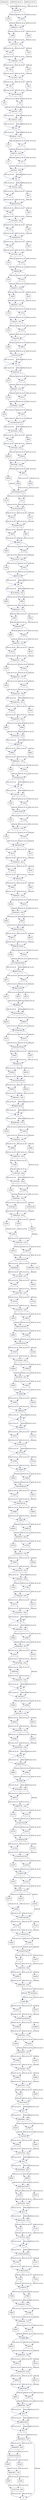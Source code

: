 digraph G {
  "2527CTCA...CAA" [shape=box, ];
  "2147G" [shape=box, ];
  "411G" [shape=box, ];
  "756CGGAC" [shape=box, ];
  "343CGGG...GGG" [shape=box, ];
  "1899GAG" [shape=box, ];
  "-248G" [shape=box, ];
  "1354C" [shape=box, ];
  "1858C" [shape=box, ];
  "-297A" [shape=box, ];
  "891T" [shape=box, ];
  "1564G" [shape=box, ];
  "2744G" [shape=box, ];
  "2522C" [shape=box, ];
  "2425GGTC...ACT" [shape=box, ];
  "2004TTGG...TGC" [shape=box, ];
  "1473G" [shape=box, ];
  "2338TA" [shape=box, ];
  "2187C" [shape=box, ];
  "1640G" [shape=box, ];
  "656GGTT...GGC" [shape=box, ];
  "3036TGGGGAGA" [shape=box, ];
  "196T" [shape=box, ];
  "207T" [shape=box, ];
  "2748A" [shape=box, ];
  "165G" [shape=box, ];
  "2133A" [shape=box, ];
  "2712T" [shape=box, ];
  "2903GACA...TGC" [shape=box, ];
  "2500C" [shape=box, ];
  "369G" [shape=box, ];
  "783GG" [shape=box, ];
  "2867C" [shape=box, ];
  "2808TTGG...TAA" [shape=box, ];
  "B3" [shape=box, ];
  "3000ATGT...AGG" [shape=box, ];
  "706C" [shape=box, ];
  "2266GCGG...GAC" [shape=box, ];
  "2265G" [shape=box, ];
  "1579G" [shape=box, ];
  "1817C" [shape=box, ];
  "73GTGA...AAC" [shape=box, ];
  "SA*02:04" [shape=box, ];
  "2769GGAA...TTT" [shape=box, ];
  "192CTCG" [shape=box, ];
  "734ATGT...GGG" [shape=box, ];
  "726TCCAGAT" [shape=box, ];
  "2898TGTGA" [shape=box, ];
  "915T" [shape=box, ];
  "147C" [shape=box, ];
  "1902ACCT...CAG" [shape=box, ];
  "908CG" [shape=box, ];
  "655G" [shape=box, ];
  "670GGGC...GGA" [shape=box, ];
  "SA*03:01:01:01" [shape=box, ];
  "2068G" [shape=box, ];
  "191C" [shape=box, ];
  "1875TTAG...CTG" [shape=box, ];
  "1498GCCACATG" [shape=box, ];
  "1197TCTC...GGA" [shape=box, ];
  "3101CCAA...AAA" [shape=box, ];
  "908TT" [shape=box, ];
  "2147A" [shape=box, ];
  "1088A" [shape=box, ];
  "867T" [shape=box, ];
  "273A" [shape=box, ];
  "B16" [shape=box, ];
  "2681GCAG...GTC" [shape=box, ];
  "1129T" [shape=box, ];
  "2070AAGG...GGG" [shape=box, ];
  "2064GTGG" [shape=box, ];
  "706G" [shape=box, ];
  "2506ATAG...GAG" [shape=box, ];
  "580CCGA...TTG" [shape=box, ];
  "470A" [shape=box, ];
  "2144CTC" [shape=box, ];
  "2127G" [shape=box, ];
  "473GTGA...GCC" [shape=box, ];
  "1565T" [shape=box, ];
  "B6" [shape=box, ];
  "2003C" [shape=box, ];
  "2466G" [shape=box, ];
  "2122CCCAG" [shape=box, ];
  "1563T" [shape=box, ];
  "1641GCTT...TGC" [shape=box, ];
  "203GCTC" [shape=box, ];
  "2467CTCC...TTC" [shape=box, ];
  "2164T" [shape=box, ];
  "98C" [shape=box, ];
  "2867T" [shape=box, ];
  "1514T" [shape=box, ];
  "119G" [shape=box, ];
  "898GGC" [shape=box, ];
  "470C" [shape=box, ];
  "401TGAAGGCCCA" [shape=box, ];
  "2615CACA...CAG" [shape=box, ];
  "1600TG" [shape=box, ];
  "-296AGCA...CAG" [shape=box, ];
  "-155C" [shape=box, ];
  "B15" [shape=box, ];
  "785CAG" [shape=box, ];
  "1354CT" [shape=box, ];
  "714GTTC...ACC" [shape=box, ];
  "1779AGGA...GGT" [shape=box, ];
  "1599C" [shape=box, ];
  "1778C" [shape=box, ];
  "2173ATGGGCC" [shape=box, ];
  "1025A" [shape=box, ];
  "412TCACAGACT" [shape=box, ];
  "1577AA" [shape=box, ];
  "2749ATGT...GGG" [shape=box, ];
  "897C" [shape=box, ];
  "2526A" [shape=box, ];
  "2165CCACAAT" [shape=box, ];
  "1506T" [shape=box, ];
  "1565A" [shape=box, ];
  "1515GGAG...AAT" [shape=box, ];
  "2187T" [shape=box, ];
  "107GGGG...CAA" [shape=box, ];
  "151A" [shape=box, ];
  "876A" [shape=box, ];
  "196C" [shape=box, ];
  "0ATGG...CTC" [shape=box, ];
  "28TCCT...GGC" [shape=box, ];
  "1549GA" [shape=box, ];
  "3045CACC...CTC" [shape=box, ];
  "1549TT" [shape=box, ];
  "166GAGG...GGC" [shape=box, ];
  "725G" [shape=box, ];
  "1817T" [shape=box, ];
  "2181ACCCAG" [shape=box, ];
  "E" [shape=box, ];
  "2500T" [shape=box, ];
  "1947AGC" [shape=box, ];
  "1874C" [shape=box, ];
  "1259GGCA...GTC" [shape=box, ];
  "-45C" [shape=box, ];
  "1566CAG" [shape=box, ];
  "-45T" [shape=box, ];
  "152AGCC...GGA" [shape=box, ];
  "2265A" [shape=box, ];
  "430A" [shape=box, ];
  "120GGGCCC" [shape=box, ];
  "119C" [shape=box, ];
  "1506C" [shape=box, ];
  "1473A" [shape=box, ];
  "1592CACCAC" [shape=box, ];
  "655A" [shape=box, ];
  "940GT" [shape=box, ];
  "400G" [shape=box, ];
  "2087G" [shape=box, ];
  "823A" [shape=box, ];
  "2069G" [shape=box, ];
  "1551TCTG...TCC" [shape=box, ];
  "2605C" [shape=box, ];
  "1025G" [shape=box, ];
  "990GTAC...CCT" [shape=box, ];
  "370CCGG...GAC" [shape=box, ];
  "-54GTTCTAAAG" [shape=box, ];
  "2188CTGG...TAC" [shape=box, ];
  "1582G" [shape=box, ];
  "2501CACAG" [shape=box, ];
  "1571C" [shape=box, ];
  "1598C" [shape=box, ];
  "2768T" [shape=box, ];
  "191G" [shape=box, ];
  "2737T" [shape=box, ];
  "-55T" [shape=box, ];
  "178GGTC...ACT" [shape=box, ];
  "1208A" [shape=box, ];
  "579T" [shape=box, ];
  "1406ATAGA" [shape=box, ];
  "-142A" [shape=box, ];
  "2841G" [shape=box, ];
  "897T" [shape=box, ];
  "127CCTG...ACC" [shape=box, ];
  "2713CTCA...AAG" [shape=box, ];
  "2326C" [shape=box, ];
  "2038C" [shape=box, ];
  "940CG" [shape=box, ];
  "733G" [shape=box, ];
  "399AG" [shape=box, ];
  "-15CCCC...AGG" [shape=box, ];
  "126T" [shape=box, ];
  "2323AGA" [shape=box, ];
  "2606CACCCACC" [shape=box, ];
  "789ACGC...GAA" [shape=box, ];
  "2163T" [shape=box, ];
  "208CACT...CGC" [shape=box, ];
  "1598G" [shape=box, ];
  "2003T" [shape=box, ];
  "755C" [shape=box, ];
  "592T" [shape=box, ];
  "1582A" [shape=box, ];
  "369T" [shape=box, ];
  "1397CT" [shape=box, ];
  "2745CCT" [shape=box, ];
  "984GCACGG" [shape=box, ];
  "689GGGC...GTC" [shape=box, ];
  "579C" [shape=box, ];
  "2038T" [shape=box, ];
  "B4" [shape=box, ];
  "1497A" [shape=box, ];
  "-55G" [shape=box, ];
  "99GCCTCTG" [shape=box, ];
  "859G" [shape=box, ];
  "2738TGGAGG" [shape=box, ];
  "490GGGG...TCA" [shape=box, ];
  "1255CACC" [shape=box, ];
  "1397TC" [shape=box, ];
  "1583CATATGAC" [shape=box, ];
  "B14" [shape=box, ];
  "-141TCCT...CGC" [shape=box, ];
  "2768C" [shape=box, ];
  "561A" [shape=box, ];
  "421G" [shape=box, ];
  "1858T" [shape=box, ];
  "1406CTAG...GAG" [shape=box, ];
  "1461CTTC...CCC" [shape=box, ];
  "2172C" [shape=box, ];
  "859A" [shape=box, ];
  "788G" [shape=box, ];
  "618CCCG...CCC" [shape=box, ];
  "1818TGCC...GGG" [shape=box, ];
  "-297G" [shape=box, ];
  "2526T" [shape=box, ];
  "274GTGG...AGA" [shape=box, ];
  "B5" [shape=box, ];
  "2737C" [shape=box, ];
  "669T" [shape=box, ];
  "2842GTGT...TGA" [shape=box, ];
  "430G" [shape=box, ];
  "2163G" [shape=box, ];
  "177G" [shape=box, ];
  "2614C" [shape=box, ];
  "2340TTGG...CTG" [shape=box, ];
  "-142T" [shape=box, ];
  "-300CAG" [shape=box, ];
  "504GACC" [shape=box, ];
  "916CTACCTGGA" [shape=box, ];
  "929AC" [shape=box, ];
  "926GGC" [shape=box, ];
  "B13" [shape=box, ];
  "-247GTCT...CTA" [shape=box, ];
  "2807G" [shape=box, ];
  "2088TCTG...AAG" [shape=box, ];
  "1951GTCT...CTC" [shape=box, ];
  "1615A" [shape=box, ];
  "2522T" [shape=box, ];
  "1859GGGG...TCT" [shape=box, ];
  "1615G" [shape=box, ];
  "148GGG" [shape=box, ];
  "1874T" [shape=box, ];
  "1569AC" [shape=box, ];
  "48CTGG...CGG" [shape=box, ];
  "1497G" [shape=box, ];
  "2148TTAC...ACC" [shape=box, ];
  "-154GTAG...TTC" [shape=box, ];
  "2327C" [shape=box, ];
  "1563C" [shape=box, ];
  "942GGCT...AGC" [shape=box, ];
  "B8" [shape=box, ];
  "1602TCTC...TGA" [shape=box, ];
  "2436A" [shape=box, ];
  "876G" [shape=box, ];
  "1572CCCCC" [shape=box, ];
  "508T" [shape=box, ];
  "1845GTAA...AGA" [shape=box, ];
  "725A" [shape=box, ];
  "27G" [shape=box, ];
  "925G" [shape=box, ];
  "824GAGG...GGC" [shape=box, ];
  "1591C" [shape=box, ];
  "3044C" [shape=box, ];
  "2863GATA" [shape=box, ];
  "877CAAGTGGGAG" [shape=box, ];
  "503C" [shape=box, ];
  "489G" [shape=box, ];
  "2437GGAG...CTG" [shape=box, ];
  "151G" [shape=box, ];
  "B1" [shape=box, ];
  "925T" [shape=box, ];
  "177A" [shape=box, ];
  "2841A" [shape=box, ];
  "915C" [shape=box, ];
  "471CG" [shape=box, ];
  "2172T" [shape=box, ];
  "1591T" [shape=box, ];
  "1460T" [shape=box, ];
  "733A" [shape=box, ];
  "887GCGG" [shape=box, ];
  "508C" [shape=box, ];
  "2068A" [shape=box, ];
  "1209TGAC...TGA" [shape=box, ];
  "27C" [shape=box, ];
  "1571G" [shape=box, ];
  "2328TCAGGAGGGC" [shape=box, ];
  "422ACCGAG" [shape=box, ];
  "2805C" [shape=box, ];
  "399T" [shape=box, ];
  "2143C" [shape=box, ];
  "1130CCAG...AAA" [shape=box, ];
  "788T" [shape=box, ];
  "593CCCG...TTA" [shape=box, ];
  "867C" [shape=box, ];
  "910GAGAG" [shape=box, ];
  "860GCTCAGA" [shape=box, ];
  "126G" [shape=box, ];
  "273C" [shape=box, ];
  "783AC" [shape=box, ];
  "2729GTGAGAGC" [shape=box, ];
  "207C" [shape=box, ];
  "489C" [shape=box, ];
  "B11" [shape=box, ];
  "2424A" [shape=box, ];
  "1580AC" [shape=box, ];
  "SA*01:01:01:01" [shape=box, ];
  "1208G" [shape=box, ];
  "509CTCA...TCC" [shape=box, ];
  "1411AGAT...CTC" [shape=box, ];
  "2806C" [shape=box, ];
  "755T" [shape=box, ];
  "762GGCG...ACC" [shape=box, ];
  "929CG" [shape=box, ];
  "2436T" [shape=box, ];
  "901GGAGCAG" [shape=box, ];
  "332A" [shape=box, ];
  "1950C" [shape=box, ];
  "931GTGCGTGGA" [shape=box, ];
  "47T" [shape=box, ];
  "333GATGGAGCCG" [shape=box, ];
  "B9" [shape=box, ];
  "503G" [shape=box, ];
  "2128TAGAA" [shape=box, ];
  "2163AC" [shape=box, ];
  "431ACCT...AGG" [shape=box, ];
  "562CCCC...GAC" [shape=box, ];
  "1026TAGA...ATC" [shape=box, ];
  "1507GTGCTGG" [shape=box, ];
  "823C" [shape=box, ];
  "421C" [shape=box, ];
  "891C" [shape=box, ];
  "1640A" [shape=box, ];
  "2338GG" [shape=box, ];
  "3044G" [shape=box, ];
  "1399TCAGGGA" [shape=box, ];
  "B10" [shape=box, ];
  "385GG" [shape=box, ];
  "387GGAG...GAA" [shape=box, ];
  "106C" [shape=box, ];
  "47C" [shape=box, ];
  "1950T" [shape=box, ];
  "2807A" [shape=box, ];
  "688T" [shape=box, ];
  "2744A" [shape=box, ];
  "165C" [shape=box, ];
  "B12" [shape=box, ];
  "868CACCAAGC" [shape=box, ];
  "1600CA" [shape=box, ];
  "2424G" [shape=box, ];
  "1514A" [shape=box, ];
  "1474GGTG...GAT" [shape=box, ];
  "1778G" [shape=box, ];
  "2121A" [shape=box, ];
  "688C" [shape=box, ];
  "2180G" [shape=box, ];
  "2121C" [shape=box, ];
  "687C" [shape=box, ];
  "197CCCCAG" [shape=box, ];
  "-248A" [shape=box, ];
  "1088G" [shape=box, ];
  "B2" [shape=box, ];
  "106T" [shape=box, ];
  "2539GTAA...AGC" [shape=box, ];
  "1089CCCT...GTT" [shape=box, ];
  "147G" [shape=box, ];
  "98G" [shape=box, ];
  "2039GTGA...CAG" [shape=box, ];
  "761G" [shape=box, ];
  "897A" [shape=box, ];
  "1356TCAG...CCT" [shape=box, ];
  "2748G" [shape=box, ];
  "2712C" [shape=box, ];
  "592C" [shape=box, ];
  "2805G" [shape=box, ];
  "385CA" [shape=box, ];
  "761T" [shape=box, ];
  "707GGGCCAG" [shape=box, ];
  "2861TG" [shape=box, ];
  "1729AGGG...GGA" [shape=box, ];
  "2327T" [shape=box, ];
  "2614T" [shape=box, ];
  "400A" [shape=box, ];
  "411C" [shape=box, ];
  "2605T" [shape=box, ];
  "2861CA" [shape=box, ];
  "3100T" [shape=box, ];
  "2133G" [shape=box, ];
  "-44CCGC...TCT" [shape=box, ];
  "1355C" [shape=box, ];
  "2523TAC" [shape=box, ];
  "1354T" [shape=box, ];
  "2134TGTGCCCTG" [shape=box, ];
  "2466A" [shape=box, ];
  "892CCATG" [shape=box, ];
  "1255CACAA" [shape=box, ];
  "561G" [shape=box, ];
  "1460C" [shape=box, ];
  "428T" [shape=box, ];
  "2180T" [shape=box, ];
  "669G" [shape=box, ];
  "B7" [shape=box, ];
  "332G" [shape=box, ];
  "2868GAAT...TAG" [shape=box, ];
  "2143T" [shape=box, ];
  "3100C" [shape=box, ];
  "1616GCCA...CTG" [shape=box, ];
  "429G" [shape=box, ];
  "-155T" [shape=box, ];
  "428C" [shape=box, ];
  "2127C" [shape=box, ];
  "1579A" [shape=box, ];
  
  
  edge [color="#001267", ];
  "2527CTCA...CAA" -> "B12" [label="A*01:01:01:01", ];
  "2527CTCA...CAA" -> "B12" [label="A*02:04", ];
  "2527CTCA...CAA" -> "B12" [label="A*03:01:01:01", ];
  "2147G" -> "2148TTAC...ACC" [label="A*02:04", ];
  "411G" -> "412TCACAGACT" [label="A*03:01:01:01", ];
  "756CGGAC" -> "761G" [label="A*01:01:01:01", ];
  "756CGGAC" -> "761G" [label="A*03:01:01:01", ];
  "756CGGAC" -> "761T" [label="A*02:04", ];
  "343CGGG...GGG" -> "369G" [label="A*01:01:01:01", ];
  "343CGGG...GGG" -> "369G" [label="A*03:01:01:01", ];
  "343CGGG...GGG" -> "369T" [label="A*02:04", ];
  "1899GAG" -> "1902ACCT...CAG" [label="A*01:01:01:01", ];
  "1899GAG" -> "1902ACCT...CAG" [label="A*03:01:01:01", ];
  "-248G" -> "-247GTCT...CTA" [label="A*01:01:01:01", ];
  "-248G" -> "-247GTCT...CTA" [label="A*02:04", ];
  "1354C" -> "1355C" [label="A*03:01:01:01", ];
  "1858C" -> "1859GGGG...TCT" [label="A*02:04", ];
  "-297A" -> "-296AGCA...CAG" [label="A*02:04", ];
  "891T" -> "892CCATG" [label="A*01:01:01:01", ];
  "1564G" -> "1565A" [label="A*02:04", ];
  "1564G" -> "1565T" [label="A*01:01:01:01", ];
  "1564G" -> "1565T" [label="A*03:01:01:01", ];
  "2744G" -> "2745CCT" [label="A*01:01:01:01", ];
  "2744G" -> "2745CCT" [label="A*02:04", ];
  "2522C" -> "2523TAC" [label="A*02:04", ];
  "2425GGTC...ACT" -> "2436A" [label="A*01:01:01:01", ];
  "2425GGTC...ACT" -> "2436A" [label="A*03:01:01:01", ];
  "2425GGTC...ACT" -> "2436T" [label="A*02:04", ];
  "2004TTGG...TGC" -> "2038C" [label="A*01:01:01:01", ];
  "2004TTGG...TGC" -> "2038C" [label="A*03:01:01:01", ];
  "2004TTGG...TGC" -> "2038T" [label="A*02:04", ];
  "1473G" -> "1474GGTG...GAT" [label="A*01:01:01:01", ];
  "1473G" -> "1474GGTG...GAT" [label="A*03:01:01:01", ];
  "2338TA" -> "2340TTGG...CTG" [label="A*01:01:01:01", ];
  "2338TA" -> "2340TTGG...CTG" [label="A*03:01:01:01", ];
  "2187C" -> "2188CTGG...TAC" [label="A*01:01:01:01", ];
  "2187C" -> "2188CTGG...TAC" [label="A*02:04", ];
  "1640G" -> "1641GCTT...TGC" [label="A*01:01:01:01", ];
  "1640G" -> "1641GCTT...TGC" [label="A*03:01:01:01", ];
  "656GGTT...GGC" -> "669G" [label="A*01:01:01:01", ];
  "656GGTT...GGC" -> "669G" [label="A*02:04", ];
  "656GGTT...GGC" -> "669T" [label="A*03:01:01:01", ];
  "3036TGGGGAGA" -> "3044C" [label="A*03:01:01:01", ];
  "3036TGGGGAGA" -> "3044G" [label="A*01:01:01:01", ];
  "196T" -> "197CCCCAG" [label="A*02:04", ];
  "207T" -> "208CACT...CGC" [label="A*02:04", ];
  "2748A" -> "2749ATGT...GGG" [label="A*03:01:01:01", ];
  "165G" -> "166GAGG...GGC" [label="A*01:01:01:01", ];
  "165G" -> "166GAGG...GGC" [label="A*02:04", ];
  "2133A" -> "2134TGTGCCCTG" [label="A*01:01:01:01", ];
  "2133A" -> "2134TGTGCCCTG" [label="A*03:01:01:01", ];
  "2712T" -> "2713CTCA...AAG" [label="A*01:01:01:01", ];
  "2712T" -> "2713CTCA...AAG" [label="A*02:04", ];
  "2903GACA...TGC" -> "E" [label="A*02:04", ];
  "2903GACA...TGC" -> "3000ATGT...AGG" [label="A*01:01:01:01", ];
  "2903GACA...TGC" -> "3000ATGT...AGG" [label="A*03:01:01:01", ];
  "2500C" -> "2501CACAG" [label="A*01:01:01:01", ];
  "2500C" -> "2501CACAG" [label="A*02:04", ];
  "369G" -> "370CCGG...GAC" [label="A*01:01:01:01", ];
  "369G" -> "370CCGG...GAC" [label="A*03:01:01:01", ];
  "783GG" -> "785CAG" [label="A*01:01:01:01", ];
  "783GG" -> "785CAG" [label="A*03:01:01:01", ];
  "2867C" -> "2868GAAT...TAG" [label="A*02:04", ];
  "2808TTGG...TAA" -> "2841A" [label="A*02:04", ];
  "2808TTGG...TAA" -> "2841G" [label="A*01:01:01:01", ];
  "2808TTGG...TAA" -> "2841G" [label="A*03:01:01:01", ];
  "B3" -> "203GCTC" [label="A*01:01:01:01", ];
  "B3" -> "203GCTC" [label="A*02:04", ];
  "B3" -> "203GCTC" [label="A*03:01:01:01", ];
  "3000ATGT...AGG" -> "3036TGGGGAGA" [label="A*01:01:01:01", ];
  "3000ATGT...AGG" -> "3036TGGGGAGA" [label="A*03:01:01:01", ];
  "706C" -> "707GGGCCAG" [label="A*02:04", ];
  "2266GCGG...GAC" -> "2323AGA" [label="A*01:01:01:01", ];
  "2266GCGG...GAC" -> "2323AGA" [label="A*03:01:01:01", ];
  "2266GCGG...GAC" -> "2326C" [label="A*02:04", ];
  "2265G" -> "2266GCGG...GAC" [label="A*01:01:01:01", ];
  "2265G" -> "2266GCGG...GAC" [label="A*03:01:01:01", ];
  "1579G" -> "1580AC" [label="A*01:01:01:01", ];
  "1579G" -> "1580AC" [label="A*03:01:01:01", ];
  "1817C" -> "1818TGCC...GGG" [label="A*01:01:01:01", ];
  "1817C" -> "1818TGCC...GGG" [label="A*03:01:01:01", ];
  "73GTGA...AAC" -> "98C" [label="A*01:01:01:01", ];
  "73GTGA...AAC" -> "98C" [label="A*03:01:01:01", ];
  "73GTGA...AAC" -> "98G" [label="A*02:04", ];
  "SA*02:04" -> "-300CAG" [label="A*02:04", ];
  "2769GGAA...TTT" -> "2805C" [label="A*02:04", ];
  "2769GGAA...TTT" -> "2805G" [label="A*01:01:01:01", ];
  "2769GGAA...TTT" -> "2805G" [label="A*03:01:01:01", ];
  "192CTCG" -> "196C" [label="A*01:01:01:01", ];
  "192CTCG" -> "196C" [label="A*03:01:01:01", ];
  "192CTCG" -> "196T" [label="A*02:04", ];
  "734ATGT...GGG" -> "755C" [label="A*01:01:01:01", ];
  "734ATGT...GGG" -> "755T" [label="A*02:04", ];
  "734ATGT...GGG" -> "755T" [label="A*03:01:01:01", ];
  "726TCCAGAT" -> "733A" [label="A*01:01:01:01", ];
  "726TCCAGAT" -> "733A" [label="A*03:01:01:01", ];
  "726TCCAGAT" -> "733G" [label="A*02:04", ];
  "2898TGTGA" -> "B16" [label="A*01:01:01:01", ];
  "2898TGTGA" -> "B16" [label="A*02:04", ];
  "2898TGTGA" -> "B16" [label="A*03:01:01:01", ];
  "915T" -> "916CTACCTGGA" [label="A*01:01:01:01", ];
  "147C" -> "148GGG" [label="A*02:04", ];
  "1902ACCT...CAG" -> "B9" [label="A*01:01:01:01", ];
  "1902ACCT...CAG" -> "B9" [label="A*02:04", ];
  "1902ACCT...CAG" -> "B9" [label="A*03:01:01:01", ];
  "908CG" -> "910GAGAG" [label="A*01:01:01:01", ];
  "655G" -> "656GGTT...GGC" [label="A*01:01:01:01", ];
  "655G" -> "656GGTT...GGC" [label="A*03:01:01:01", ];
  "670GGGC...GGA" -> "687C" [label="A*01:01:01:01", ];
  "670GGGC...GGA" -> "687C" [label="A*02:04", ];
  "670GGGC...GGA" -> "687C" [label="A*03:01:01:01", ];
  "SA*03:01:01:01" -> "-300CAG" [label="A*03:01:01:01", ];
  "2068G" -> "2069G" [label="A*02:04", ];
  "191C" -> "192CTCG" [label="A*02:04", ];
  "1875TTAG...CTG" -> "1899GAG" [label="A*01:01:01:01", ];
  "1875TTAG...CTG" -> "1899GAG" [label="A*03:01:01:01", ];
  "1875TTAG...CTG" -> "1902ACCT...CAG" [label="A*02:04", ];
  "1498GCCACATG" -> "1506C" [label="A*01:01:01:01", ];
  "1498GCCACATG" -> "1506C" [label="A*03:01:01:01", ];
  "1498GCCACATG" -> "1506T" [label="A*02:04", ];
  "1197TCTC...GGA" -> "1208A" [label="A*02:04", ];
  "1197TCTC...GGA" -> "1208G" [label="A*01:01:01:01", ];
  "1197TCTC...GGA" -> "1208G" [label="A*03:01:01:01", ];
  "3101CCAA...AAA" -> "E" [label="A*01:01:01:01", ];
  "3101CCAA...AAA" -> "E" [label="A*03:01:01:01", ];
  "908TT" -> "910GAGAG" [label="A*02:04", ];
  "908TT" -> "910GAGAG" [label="A*03:01:01:01", ];
  "2147A" -> "2148TTAC...ACC" [label="A*01:01:01:01", ];
  "2147A" -> "2148TTAC...ACC" [label="A*03:01:01:01", ];
  "1088A" -> "1089CCCT...GTT" [label="A*01:01:01:01", ];
  "1088A" -> "1089CCCT...GTT" [label="A*03:01:01:01", ];
  "867T" -> "868CACCAAGC" [label="A*01:01:01:01", ];
  "867T" -> "868CACCAAGC" [label="A*03:01:01:01", ];
  "273A" -> "274GTGG...AGA" [label="A*02:04", ];
  "B16" -> "2903GACA...TGC" [label="A*01:01:01:01", ];
  "B16" -> "2903GACA...TGC" [label="A*03:01:01:01", ];
  "2681GCAG...GTC" -> "2712C" [label="A*03:01:01:01", ];
  "2681GCAG...GTC" -> "2712T" [label="A*01:01:01:01", ];
  "2681GCAG...GTC" -> "2712T" [label="A*02:04", ];
  "1129T" -> "1130CCAG...AAA" [label="A*01:01:01:01", ];
  "1129T" -> "1130CCAG...AAA" [label="A*02:04", ];
  "2070AAGG...GGG" -> "2087G" [label="A*01:01:01:01", ];
  "2070AAGG...GGG" -> "2087G" [label="A*03:01:01:01", ];
  "2070AAGG...GGG" -> "2088TCTG...AAG" [label="A*02:04", ];
  "2064GTGG" -> "2068A" [label="A*01:01:01:01", ];
  "2064GTGG" -> "2068A" [label="A*03:01:01:01", ];
  "2064GTGG" -> "2068G" [label="A*02:04", ];
  "706G" -> "707GGGCCAG" [label="A*01:01:01:01", ];
  "706G" -> "707GGGCCAG" [label="A*03:01:01:01", ];
  "2506ATAG...GAG" -> "2522C" [label="A*02:04", ];
  "2506ATAG...GAG" -> "2522T" [label="A*01:01:01:01", ];
  "2506ATAG...GAG" -> "2522T" [label="A*03:01:01:01", ];
  "580CCGA...TTG" -> "592C" [label="A*02:04", ];
  "580CCGA...TTG" -> "592C" [label="A*03:01:01:01", ];
  "580CCGA...TTG" -> "592T" [label="A*01:01:01:01", ];
  "470A" -> "471CG" [label="A*01:01:01:01", ];
  "2144CTC" -> "2147A" [label="A*01:01:01:01", ];
  "2144CTC" -> "2147A" [label="A*03:01:01:01", ];
  "2144CTC" -> "2147G" [label="A*02:04", ];
  "2127G" -> "2128TAGAA" [label="A*02:04", ];
  "473GTGA...GCC" -> "489C" [label="A*01:01:01:01", ];
  "473GTGA...GCC" -> "489C" [label="A*02:04", ];
  "473GTGA...GCC" -> "489G" [label="A*03:01:01:01", ];
  "1565T" -> "1566CAG" [label="A*01:01:01:01", ];
  "1565T" -> "1566CAG" [label="A*03:01:01:01", ];
  "B6" -> "990GTAC...CCT" [label="A*01:01:01:01", ];
  "B6" -> "990GTAC...CCT" [label="A*02:04", ];
  "B6" -> "990GTAC...CCT" [label="A*03:01:01:01", ];
  "2003C" -> "2004TTGG...TGC" [label="A*01:01:01:01", ];
  "2003C" -> "2004TTGG...TGC" [label="A*03:01:01:01", ];
  "2466G" -> "2467CTCC...TTC" [label="A*01:01:01:01", ];
  "2466G" -> "2467CTCC...TTC" [label="A*03:01:01:01", ];
  "2122CCCAG" -> "2127C" [label="A*01:01:01:01", ];
  "2122CCCAG" -> "2127C" [label="A*03:01:01:01", ];
  "2122CCCAG" -> "2127G" [label="A*02:04", ];
  "1563T" -> "1564G" [label="A*02:04", ];
  "1641GCTT...TGC" -> "1729AGGG...GGA" [label="A*01:01:01:01", ];
  "1641GCTT...TGC" -> "1729AGGG...GGA" [label="A*02:04", ];
  "1641GCTT...TGC" -> "1729AGGG...GGA" [label="A*03:01:01:01", ];
  "203GCTC" -> "207C" [label="A*01:01:01:01", ];
  "203GCTC" -> "207C" [label="A*03:01:01:01", ];
  "203GCTC" -> "207T" [label="A*02:04", ];
  "2467CTCC...TTC" -> "2500C" [label="A*01:01:01:01", ];
  "2467CTCC...TTC" -> "2500C" [label="A*02:04", ];
  "2467CTCC...TTC" -> "2500T" [label="A*03:01:01:01", ];
  "2164T" -> "2165CCACAAT" [label="A*01:01:01:01", ];
  "2164T" -> "2165CCACAAT" [label="A*03:01:01:01", ];
  "98C" -> "99GCCTCTG" [label="A*01:01:01:01", ];
  "98C" -> "99GCCTCTG" [label="A*03:01:01:01", ];
  "2867T" -> "2868GAAT...TAG" [label="A*01:01:01:01", ];
  "2867T" -> "2868GAAT...TAG" [label="A*03:01:01:01", ];
  "1514T" -> "1515GGAG...AAT" [label="A*01:01:01:01", ];
  "1514T" -> "1515GGAG...AAT" [label="A*03:01:01:01", ];
  "119G" -> "120GGGCCC" [label="A*01:01:01:01", ];
  "119G" -> "120GGGCCC" [label="A*03:01:01:01", ];
  "898GGC" -> "901GGAGCAG" [label="A*01:01:01:01", ];
  "898GGC" -> "901GGAGCAG" [label="A*02:04", ];
  "898GGC" -> "901GGAGCAG" [label="A*03:01:01:01", ];
  "470C" -> "471CG" [label="A*02:04", ];
  "470C" -> "471CG" [label="A*03:01:01:01", ];
  "401TGAAGGCCCA" -> "411C" [label="A*01:01:01:01", ];
  "401TGAAGGCCCA" -> "411C" [label="A*02:04", ];
  "401TGAAGGCCCA" -> "411G" [label="A*03:01:01:01", ];
  "2615CACA...CAG" -> "B13" [label="A*01:01:01:01", ];
  "2615CACA...CAG" -> "B13" [label="A*02:04", ];
  "2615CACA...CAG" -> "B13" [label="A*03:01:01:01", ];
  "1600TG" -> "1602TCTC...TGA" [label="A*02:04", ];
  "-296AGCA...CAG" -> "-248A" [label="A*03:01:01:01", ];
  "-296AGCA...CAG" -> "-248G" [label="A*01:01:01:01", ];
  "-296AGCA...CAG" -> "-248G" [label="A*02:04", ];
  "-155C" -> "-154GTAG...TTC" [label="A*01:01:01:01", ];
  "-155C" -> "-154GTAG...TTC" [label="A*03:01:01:01", ];
  "B15" -> "2898TGTGA" [label="A*01:01:01:01", ];
  "B15" -> "2898TGTGA" [label="A*02:04", ];
  "B15" -> "2898TGTGA" [label="A*03:01:01:01", ];
  "785CAG" -> "788G" [label="A*01:01:01:01", ];
  "785CAG" -> "788G" [label="A*03:01:01:01", ];
  "785CAG" -> "788T" [label="A*02:04", ];
  "1354CT" -> "1356TCAG...CCT" [label="A*02:04", ];
  "714GTTC...ACC" -> "725A" [label="A*01:01:01:01", ];
  "714GTTC...ACC" -> "725A" [label="A*03:01:01:01", ];
  "714GTTC...ACC" -> "725G" [label="A*02:04", ];
  "1779AGGA...GGT" -> "1817C" [label="A*01:01:01:01", ];
  "1779AGGA...GGT" -> "1817C" [label="A*03:01:01:01", ];
  "1779AGGA...GGT" -> "1817T" [label="A*02:04", ];
  "1599C" -> "1600CA" [label="A*01:01:01:01", ];
  "1599C" -> "1600CA" [label="A*03:01:01:01", ];
  "1599C" -> "1600TG" [label="A*02:04", ];
  "1778C" -> "1779AGGA...GGT" [label="A*02:04", ];
  "2173ATGGGCC" -> "2180G" [label="A*01:01:01:01", ];
  "2173ATGGGCC" -> "2180T" [label="A*02:04", ];
  "2173ATGGGCC" -> "2180T" [label="A*03:01:01:01", ];
  "1025A" -> "1026TAGA...ATC" [label="A*01:01:01:01", ];
  "412TCACAGACT" -> "421C" [label="A*02:04", ];
  "412TCACAGACT" -> "421G" [label="A*01:01:01:01", ];
  "412TCACAGACT" -> "421G" [label="A*03:01:01:01", ];
  "1577AA" -> "1579A" [label="A*02:04", ];
  "1577AA" -> "1579G" [label="A*01:01:01:01", ];
  "1577AA" -> "1579G" [label="A*03:01:01:01", ];
  "2749ATGT...GGG" -> "2768C" [label="A*02:04", ];
  "2749ATGT...GGG" -> "2768C" [label="A*03:01:01:01", ];
  "2749ATGT...GGG" -> "2768T" [label="A*01:01:01:01", ];
  "897C" -> "898GGC" [label="A*01:01:01:01", ];
  "2526A" -> "2527CTCA...CAA" [label="A*01:01:01:01", ];
  "2526A" -> "2527CTCA...CAA" [label="A*03:01:01:01", ];
  "2165CCACAAT" -> "2172C" [label="A*01:01:01:01", ];
  "2165CCACAAT" -> "2172C" [label="A*03:01:01:01", ];
  "2165CCACAAT" -> "2172T" [label="A*02:04", ];
  "1506T" -> "1507GTGCTGG" [label="A*02:04", ];
  "1565A" -> "1566CAG" [label="A*02:04", ];
  "1515GGAG...AAT" -> "1549GA" [label="A*02:04", ];
  "1515GGAG...AAT" -> "1549TT" [label="A*01:01:01:01", ];
  "1515GGAG...AAT" -> "1549TT" [label="A*03:01:01:01", ];
  "2187T" -> "2188CTGG...TAC" [label="A*03:01:01:01", ];
  "107GGGG...CAA" -> "119C" [label="A*02:04", ];
  "107GGGG...CAA" -> "119G" [label="A*01:01:01:01", ];
  "107GGGG...CAA" -> "119G" [label="A*03:01:01:01", ];
  "151A" -> "152AGCC...GGA" [label="A*02:04", ];
  "876A" -> "877CAAGTGGGAG" [label="A*02:04", ];
  "196C" -> "197CCCCAG" [label="A*01:01:01:01", ];
  "196C" -> "197CCCCAG" [label="A*03:01:01:01", ];
  "0ATGG...CTC" -> "27C" [label="A*01:01:01:01", ];
  "0ATGG...CTC" -> "27C" [label="A*03:01:01:01", ];
  "0ATGG...CTC" -> "27G" [label="A*02:04", ];
  "28TCCT...GGC" -> "47C" [label="A*01:01:01:01", ];
  "28TCCT...GGC" -> "47C" [label="A*03:01:01:01", ];
  "28TCCT...GGC" -> "47T" [label="A*02:04", ];
  "1549GA" -> "1551TCTG...TCC" [label="A*02:04", ];
  "3045CACC...CTC" -> "3100C" [label="A*03:01:01:01", ];
  "3045CACC...CTC" -> "3100T" [label="A*01:01:01:01", ];
  "1549TT" -> "1551TCTG...TCC" [label="A*01:01:01:01", ];
  "1549TT" -> "1551TCTG...TCC" [label="A*03:01:01:01", ];
  "166GAGG...GGC" -> "177A" [label="A*01:01:01:01", ];
  "166GAGG...GGC" -> "177A" [label="A*03:01:01:01", ];
  "166GAGG...GGC" -> "177G" [label="A*02:04", ];
  "725G" -> "726TCCAGAT" [label="A*02:04", ];
  "1817T" -> "1818TGCC...GGG" [label="A*02:04", ];
  "2181ACCCAG" -> "2187C" [label="A*01:01:01:01", ];
  "2181ACCCAG" -> "2187C" [label="A*02:04", ];
  "2181ACCCAG" -> "2187T" [label="A*03:01:01:01", ];
  "2500T" -> "2501CACAG" [label="A*03:01:01:01", ];
  "1947AGC" -> "1950C" [label="A*02:04", ];
  "1947AGC" -> "1950T" [label="A*01:01:01:01", ];
  "1947AGC" -> "1950T" [label="A*03:01:01:01", ];
  "1874C" -> "1875TTAG...CTG" [label="A*01:01:01:01", ];
  "1874C" -> "1875TTAG...CTG" [label="A*03:01:01:01", ];
  "1259GGCA...GTC" -> "1354C" [label="A*03:01:01:01", ];
  "1259GGCA...GTC" -> "1354CT" [label="A*02:04", ];
  "1259GGCA...GTC" -> "1354T" [label="A*01:01:01:01", ];
  "-45C" -> "-44CCGC...TCT" [label="A*03:01:01:01", ];
  "1566CAG" -> "B7" [label="A*01:01:01:01", ];
  "1566CAG" -> "B7" [label="A*02:04", ];
  "1566CAG" -> "B7" [label="A*03:01:01:01", ];
  "-45T" -> "-44CCGC...TCT" [label="A*01:01:01:01", ];
  "-45T" -> "-44CCGC...TCT" [label="A*02:04", ];
  "152AGCC...GGA" -> "165C" [label="A*03:01:01:01", ];
  "152AGCC...GGA" -> "165G" [label="A*01:01:01:01", ];
  "152AGCC...GGA" -> "165G" [label="A*02:04", ];
  "2265A" -> "2266GCGG...GAC" [label="A*02:04", ];
  "430A" -> "431ACCT...AGG" [label="A*01:01:01:01", ];
  "120GGGCCC" -> "126G" [label="A*02:04", ];
  "120GGGCCC" -> "126T" [label="A*01:01:01:01", ];
  "120GGGCCC" -> "126T" [label="A*03:01:01:01", ];
  "119C" -> "120GGGCCC" [label="A*02:04", ];
  "1506C" -> "1507GTGCTGG" [label="A*01:01:01:01", ];
  "1506C" -> "1507GTGCTGG" [label="A*03:01:01:01", ];
  "1473A" -> "1474GGTG...GAT" [label="A*02:04", ];
  "1592CACCAC" -> "1598C" [label="A*01:01:01:01", ];
  "1592CACCAC" -> "1598C" [label="A*03:01:01:01", ];
  "1592CACCAC" -> "1598G" [label="A*02:04", ];
  "655A" -> "656GGTT...GGC" [label="A*02:04", ];
  "940GT" -> "942GGCT...AGC" [label="A*02:04", ];
  "940GT" -> "942GGCT...AGC" [label="A*03:01:01:01", ];
  "400G" -> "401TGAAGGCCCA" [label="A*03:01:01:01", ];
  "2087G" -> "2088TCTG...AAG" [label="A*01:01:01:01", ];
  "2087G" -> "2088TCTG...AAG" [label="A*03:01:01:01", ];
  "823A" -> "824GAGG...GGC" [label="A*02:04", ];
  "2069G" -> "2070AAGG...GGG" [label="A*01:01:01:01", ];
  "2069G" -> "2070AAGG...GGG" [label="A*02:04", ];
  "2069G" -> "2070AAGG...GGG" [label="A*03:01:01:01", ];
  "1551TCTG...TCC" -> "1563C" [label="A*01:01:01:01", ];
  "1551TCTG...TCC" -> "1563C" [label="A*03:01:01:01", ];
  "1551TCTG...TCC" -> "1563T" [label="A*02:04", ];
  "2605C" -> "2606CACCCACC" [label="A*03:01:01:01", ];
  "1025G" -> "1026TAGA...ATC" [label="A*02:04", ];
  "1025G" -> "1026TAGA...ATC" [label="A*03:01:01:01", ];
  "990GTAC...CCT" -> "1025A" [label="A*01:01:01:01", ];
  "990GTAC...CCT" -> "1025G" [label="A*02:04", ];
  "990GTAC...CCT" -> "1025G" [label="A*03:01:01:01", ];
  "370CCGG...GAC" -> "385CA" [label="A*01:01:01:01", ];
  "370CCGG...GAC" -> "385CA" [label="A*03:01:01:01", ];
  "370CCGG...GAC" -> "385GG" [label="A*02:04", ];
  "-54GTTCTAAAG" -> "-45C" [label="A*03:01:01:01", ];
  "-54GTTCTAAAG" -> "-45T" [label="A*01:01:01:01", ];
  "-54GTTCTAAAG" -> "-45T" [label="A*02:04", ];
  "2188CTGG...TAC" -> "2265A" [label="A*02:04", ];
  "2188CTGG...TAC" -> "2265G" [label="A*01:01:01:01", ];
  "2188CTGG...TAC" -> "2265G" [label="A*03:01:01:01", ];
  "1582G" -> "1583CATATGAC" [label="A*02:04", ];
  "2501CACAG" -> "B11" [label="A*01:01:01:01", ];
  "2501CACAG" -> "B11" [label="A*02:04", ];
  "2501CACAG" -> "B11" [label="A*03:01:01:01", ];
  "1571C" -> "1572CCCCC" [label="A*01:01:01:01", ];
  "1571C" -> "1572CCCCC" [label="A*03:01:01:01", ];
  "1598C" -> "1599C" [label="A*01:01:01:01", ];
  "1598C" -> "1599C" [label="A*03:01:01:01", ];
  "2768T" -> "2769GGAA...TTT" [label="A*01:01:01:01", ];
  "191G" -> "192CTCG" [label="A*01:01:01:01", ];
  "191G" -> "192CTCG" [label="A*03:01:01:01", ];
  "2737T" -> "2738TGGAGG" [label="A*01:01:01:01", ];
  "2737T" -> "2738TGGAGG" [label="A*03:01:01:01", ];
  "-55T" -> "-54GTTCTAAAG" [label="A*01:01:01:01", ];
  "-55T" -> "-54GTTCTAAAG" [label="A*03:01:01:01", ];
  "178GGTC...ACT" -> "191C" [label="A*02:04", ];
  "178GGTC...ACT" -> "191G" [label="A*01:01:01:01", ];
  "178GGTC...ACT" -> "191G" [label="A*03:01:01:01", ];
  "1208A" -> "1209TGAC...TGA" [label="A*02:04", ];
  "579T" -> "580CCGA...TTG" [label="A*01:01:01:01", ];
  "1406ATAGA" -> "1411AGAT...CTC" [label="A*01:01:01:01", ];
  "1406ATAGA" -> "1411AGAT...CTC" [label="A*03:01:01:01", ];
  "-142A" -> "-141TCCT...CGC" [label="A*01:01:01:01", ];
  "-142A" -> "-141TCCT...CGC" [label="A*03:01:01:01", ];
  "2841G" -> "2842GTGT...TGA" [label="A*01:01:01:01", ];
  "2841G" -> "2842GTGT...TGA" [label="A*03:01:01:01", ];
  "897T" -> "898GGC" [label="A*02:04", ];
  "127CCTG...ACC" -> "147C" [label="A*02:04", ];
  "127CCTG...ACC" -> "147G" [label="A*01:01:01:01", ];
  "127CCTG...ACC" -> "147G" [label="A*03:01:01:01", ];
  "2713CTCA...AAG" -> "B14" [label="A*01:01:01:01", ];
  "2713CTCA...AAG" -> "B14" [label="A*02:04", ];
  "2713CTCA...AAG" -> "B14" [label="A*03:01:01:01", ];
  "2326C" -> "2327C" [label="A*01:01:01:01", ];
  "2326C" -> "2327C" [label="A*03:01:01:01", ];
  "2326C" -> "2327T" [label="A*02:04", ];
  "2038C" -> "2039GTGA...CAG" [label="A*01:01:01:01", ];
  "2038C" -> "2039GTGA...CAG" [label="A*03:01:01:01", ];
  "940CG" -> "942GGCT...AGC" [label="A*01:01:01:01", ];
  "733G" -> "734ATGT...GGG" [label="A*02:04", ];
  "399AG" -> "401TGAAGGCCCA" [label="A*02:04", ];
  "-15CCCC...AGG" -> "B1" [label="A*01:01:01:01", ];
  "-15CCCC...AGG" -> "B1" [label="A*02:04", ];
  "-15CCCC...AGG" -> "B1" [label="A*03:01:01:01", ];
  "126T" -> "127CCTG...ACC" [label="A*01:01:01:01", ];
  "126T" -> "127CCTG...ACC" [label="A*03:01:01:01", ];
  "2323AGA" -> "2326C" [label="A*01:01:01:01", ];
  "2323AGA" -> "2326C" [label="A*03:01:01:01", ];
  "2606CACCCACC" -> "2614C" [label="A*01:01:01:01", ];
  "2606CACCCACC" -> "2614C" [label="A*02:04", ];
  "2606CACCCACC" -> "2614T" [label="A*03:01:01:01", ];
  "789ACGC...GAA" -> "823A" [label="A*02:04", ];
  "789ACGC...GAA" -> "823C" [label="A*01:01:01:01", ];
  "789ACGC...GAA" -> "823C" [label="A*03:01:01:01", ];
  "2163T" -> "2164T" [label="A*01:01:01:01", ];
  "208CACT...CGC" -> "273A" [label="A*02:04", ];
  "208CACT...CGC" -> "273C" [label="A*01:01:01:01", ];
  "208CACT...CGC" -> "273C" [label="A*03:01:01:01", ];
  "1598G" -> "1599C" [label="A*02:04", ];
  "2003T" -> "2004TTGG...TGC" [label="A*02:04", ];
  "755C" -> "756CGGAC" [label="A*01:01:01:01", ];
  "592T" -> "593CCCG...TTA" [label="A*01:01:01:01", ];
  "1582A" -> "1583CATATGAC" [label="A*01:01:01:01", ];
  "1582A" -> "1583CATATGAC" [label="A*03:01:01:01", ];
  "369T" -> "370CCGG...GAC" [label="A*02:04", ];
  "1397CT" -> "1399TCAGGGA" [label="A*02:04", ];
  "2745CCT" -> "2748A" [label="A*03:01:01:01", ];
  "2745CCT" -> "2748G" [label="A*01:01:01:01", ];
  "2745CCT" -> "2748G" [label="A*02:04", ];
  "984GCACGG" -> "B6" [label="A*01:01:01:01", ];
  "984GCACGG" -> "B6" [label="A*02:04", ];
  "984GCACGG" -> "B6" [label="A*03:01:01:01", ];
  "689GGGC...GTC" -> "706C" [label="A*02:04", ];
  "689GGGC...GTC" -> "706G" [label="A*01:01:01:01", ];
  "689GGGC...GTC" -> "706G" [label="A*03:01:01:01", ];
  "579C" -> "580CCGA...TTG" [label="A*02:04", ];
  "579C" -> "580CCGA...TTG" [label="A*03:01:01:01", ];
  "2038T" -> "2039GTGA...CAG" [label="A*02:04", ];
  "B4" -> "473GTGA...GCC" [label="A*01:01:01:01", ];
  "B4" -> "473GTGA...GCC" [label="A*02:04", ];
  "B4" -> "473GTGA...GCC" [label="A*03:01:01:01", ];
  "1497A" -> "1498GCCACATG" [label="A*02:04", ];
  "-55G" -> "-54GTTCTAAAG" [label="A*02:04", ];
  "99GCCTCTG" -> "106C" [label="A*01:01:01:01", ];
  "99GCCTCTG" -> "106C" [label="A*03:01:01:01", ];
  "99GCCTCTG" -> "106T" [label="A*02:04", ];
  "859G" -> "860GCTCAGA" [label="A*03:01:01:01", ];
  "2738TGGAGG" -> "2744A" [label="A*03:01:01:01", ];
  "2738TGGAGG" -> "2744G" [label="A*01:01:01:01", ];
  "2738TGGAGG" -> "2744G" [label="A*02:04", ];
  "490GGGG...TCA" -> "503C" [label="A*01:01:01:01", ];
  "490GGGG...TCA" -> "503C" [label="A*02:04", ];
  "490GGGG...TCA" -> "503G" [label="A*03:01:01:01", ];
  "1255CACC" -> "1259GGCA...GTC" [label="A*01:01:01:01", ];
  "1255CACC" -> "1259GGCA...GTC" [label="A*03:01:01:01", ];
  "1397TC" -> "1399TCAGGGA" [label="A*01:01:01:01", ];
  "1397TC" -> "1399TCAGGGA" [label="A*03:01:01:01", ];
  "1583CATATGAC" -> "1591C" [label="A*01:01:01:01", ];
  "1583CATATGAC" -> "1591C" [label="A*03:01:01:01", ];
  "1583CATATGAC" -> "1591T" [label="A*02:04", ];
  "B14" -> "2729GTGAGAGC" [label="A*01:01:01:01", ];
  "B14" -> "2729GTGAGAGC" [label="A*02:04", ];
  "B14" -> "2729GTGAGAGC" [label="A*03:01:01:01", ];
  "-141TCCT...CGC" -> "-55G" [label="A*02:04", ];
  "-141TCCT...CGC" -> "-55T" [label="A*01:01:01:01", ];
  "-141TCCT...CGC" -> "-55T" [label="A*03:01:01:01", ];
  "2768C" -> "2769GGAA...TTT" [label="A*02:04", ];
  "2768C" -> "2769GGAA...TTT" [label="A*03:01:01:01", ];
  "561A" -> "562CCCC...GAC" [label="A*01:01:01:01", ];
  "561A" -> "562CCCC...GAC" [label="A*03:01:01:01", ];
  "421G" -> "422ACCGAG" [label="A*01:01:01:01", ];
  "421G" -> "422ACCGAG" [label="A*03:01:01:01", ];
  "1858T" -> "1859GGGG...TCT" [label="A*01:01:01:01", ];
  "1858T" -> "1859GGGG...TCT" [label="A*03:01:01:01", ];
  "1406CTAG...GAG" -> "1411AGAT...CTC" [label="A*02:04", ];
  "1461CTTC...CCC" -> "1473A" [label="A*02:04", ];
  "1461CTTC...CCC" -> "1473G" [label="A*01:01:01:01", ];
  "1461CTTC...CCC" -> "1473G" [label="A*03:01:01:01", ];
  "2172C" -> "2173ATGGGCC" [label="A*01:01:01:01", ];
  "2172C" -> "2173ATGGGCC" [label="A*03:01:01:01", ];
  "859A" -> "860GCTCAGA" [label="A*01:01:01:01", ];
  "859A" -> "860GCTCAGA" [label="A*02:04", ];
  "788G" -> "789ACGC...GAA" [label="A*01:01:01:01", ];
  "788G" -> "789ACGC...GAA" [label="A*03:01:01:01", ];
  "618CCCG...CCC" -> "655A" [label="A*02:04", ];
  "618CCCG...CCC" -> "655G" [label="A*01:01:01:01", ];
  "618CCCG...CCC" -> "655G" [label="A*03:01:01:01", ];
  "1818TGCC...GGG" -> "B8" [label="A*01:01:01:01", ];
  "1818TGCC...GGG" -> "B8" [label="A*02:04", ];
  "1818TGCC...GGG" -> "B8" [label="A*03:01:01:01", ];
  "-297G" -> "-296AGCA...CAG" [label="A*01:01:01:01", ];
  "-297G" -> "-296AGCA...CAG" [label="A*03:01:01:01", ];
  "2526T" -> "2527CTCA...CAA" [label="A*02:04", ];
  "274GTGG...AGA" -> "332A" [label="A*01:01:01:01", ];
  "274GTGG...AGA" -> "332G" [label="A*02:04", ];
  "274GTGG...AGA" -> "332G" [label="A*03:01:01:01", ];
  "B5" -> "714GTTC...ACC" [label="A*01:01:01:01", ];
  "B5" -> "714GTTC...ACC" [label="A*02:04", ];
  "B5" -> "714GTTC...ACC" [label="A*03:01:01:01", ];
  "2737C" -> "2738TGGAGG" [label="A*02:04", ];
  "669T" -> "670GGGC...GGA" [label="A*03:01:01:01", ];
  "2842GTGT...TGA" -> "2861CA" [label="A*02:04", ];
  "2842GTGT...TGA" -> "2861TG" [label="A*01:01:01:01", ];
  "2842GTGT...TGA" -> "2861TG" [label="A*03:01:01:01", ];
  "430G" -> "431ACCT...AGG" [label="A*02:04", ];
  "430G" -> "431ACCT...AGG" [label="A*03:01:01:01", ];
  "2163G" -> "2164T" [label="A*03:01:01:01", ];
  "177G" -> "178GGTC...ACT" [label="A*02:04", ];
  "2614C" -> "2615CACA...CAG" [label="A*01:01:01:01", ];
  "2614C" -> "2615CACA...CAG" [label="A*02:04", ];
  "2340TTGG...CTG" -> "2424A" [label="A*02:04", ];
  "2340TTGG...CTG" -> "2424G" [label="A*01:01:01:01", ];
  "2340TTGG...CTG" -> "2424G" [label="A*03:01:01:01", ];
  "-142T" -> "-141TCCT...CGC" [label="A*02:04", ];
  "-300CAG" -> "-297A" [label="A*02:04", ];
  "-300CAG" -> "-297G" [label="A*01:01:01:01", ];
  "-300CAG" -> "-297G" [label="A*03:01:01:01", ];
  "504GACC" -> "508C" [label="A*01:01:01:01", ];
  "504GACC" -> "508C" [label="A*03:01:01:01", ];
  "504GACC" -> "508T" [label="A*02:04", ];
  "916CTACCTGGA" -> "925G" [label="A*01:01:01:01", ];
  "916CTACCTGGA" -> "925G" [label="A*02:04", ];
  "916CTACCTGGA" -> "925T" [label="A*03:01:01:01", ];
  "929AC" -> "931GTGCGTGGA" [label="A*02:04", ];
  "929AC" -> "931GTGCGTGGA" [label="A*03:01:01:01", ];
  "926GGC" -> "929AC" [label="A*02:04", ];
  "926GGC" -> "929AC" [label="A*03:01:01:01", ];
  "926GGC" -> "929CG" [label="A*01:01:01:01", ];
  "B13" -> "2681GCAG...GTC" [label="A*01:01:01:01", ];
  "B13" -> "2681GCAG...GTC" [label="A*02:04", ];
  "B13" -> "2681GCAG...GTC" [label="A*03:01:01:01", ];
  "-247GTCT...CTA" -> "-155C" [label="A*01:01:01:01", ];
  "-247GTCT...CTA" -> "-155C" [label="A*03:01:01:01", ];
  "-247GTCT...CTA" -> "-155T" [label="A*02:04", ];
  "2807G" -> "2808TTGG...TAA" [label="A*01:01:01:01", ];
  "2088TCTG...AAG" -> "2121A" [label="A*02:04", ];
  "2088TCTG...AAG" -> "2121C" [label="A*01:01:01:01", ];
  "2088TCTG...AAG" -> "2121C" [label="A*03:01:01:01", ];
  "1951GTCT...CTC" -> "2003C" [label="A*01:01:01:01", ];
  "1951GTCT...CTC" -> "2003C" [label="A*03:01:01:01", ];
  "1951GTCT...CTC" -> "2003T" [label="A*02:04", ];
  "1615A" -> "1616GCCA...CTG" [label="A*02:04", ];
  "2522T" -> "2523TAC" [label="A*01:01:01:01", ];
  "2522T" -> "2523TAC" [label="A*03:01:01:01", ];
  "1859GGGG...TCT" -> "1874C" [label="A*01:01:01:01", ];
  "1859GGGG...TCT" -> "1874C" [label="A*03:01:01:01", ];
  "1859GGGG...TCT" -> "1874T" [label="A*02:04", ];
  "1615G" -> "1616GCCA...CTG" [label="A*01:01:01:01", ];
  "1615G" -> "1616GCCA...CTG" [label="A*03:01:01:01", ];
  "148GGG" -> "151A" [label="A*02:04", ];
  "148GGG" -> "151G" [label="A*01:01:01:01", ];
  "148GGG" -> "151G" [label="A*03:01:01:01", ];
  "1874T" -> "1875TTAG...CTG" [label="A*02:04", ];
  "1569AC" -> "1571C" [label="A*01:01:01:01", ];
  "1569AC" -> "1571C" [label="A*03:01:01:01", ];
  "1569AC" -> "1571G" [label="A*02:04", ];
  "48CTGG...CGG" -> "B2" [label="A*01:01:01:01", ];
  "48CTGG...CGG" -> "B2" [label="A*02:04", ];
  "48CTGG...CGG" -> "B2" [label="A*03:01:01:01", ];
  "1497G" -> "1498GCCACATG" [label="A*01:01:01:01", ];
  "1497G" -> "1498GCCACATG" [label="A*03:01:01:01", ];
  "2148TTAC...ACC" -> "2163AC" [label="A*02:04", ];
  "2148TTAC...ACC" -> "2163G" [label="A*03:01:01:01", ];
  "2148TTAC...ACC" -> "2163T" [label="A*01:01:01:01", ];
  "-154GTAG...TTC" -> "-142A" [label="A*01:01:01:01", ];
  "-154GTAG...TTC" -> "-142A" [label="A*03:01:01:01", ];
  "-154GTAG...TTC" -> "-142T" [label="A*02:04", ];
  "2327C" -> "2328TCAGGAGGGC" [label="A*01:01:01:01", ];
  "2327C" -> "2328TCAGGAGGGC" [label="A*03:01:01:01", ];
  "1563C" -> "1564G" [label="A*01:01:01:01", ];
  "1563C" -> "1564G" [label="A*03:01:01:01", ];
  "942GGCT...AGC" -> "984GCACGG" [label="A*01:01:01:01", ];
  "942GGCT...AGC" -> "984GCACGG" [label="A*02:04", ];
  "942GGCT...AGC" -> "984GCACGG" [label="A*03:01:01:01", ];
  "B8" -> "1845GTAA...AGA" [label="A*01:01:01:01", ];
  "B8" -> "1845GTAA...AGA" [label="A*02:04", ];
  "B8" -> "1845GTAA...AGA" [label="A*03:01:01:01", ];
  "1602TCTC...TGA" -> "1615A" [label="A*02:04", ];
  "1602TCTC...TGA" -> "1615G" [label="A*01:01:01:01", ];
  "1602TCTC...TGA" -> "1615G" [label="A*03:01:01:01", ];
  "2436A" -> "2437GGAG...CTG" [label="A*01:01:01:01", ];
  "2436A" -> "2437GGAG...CTG" [label="A*03:01:01:01", ];
  "876G" -> "877CAAGTGGGAG" [label="A*01:01:01:01", ];
  "876G" -> "877CAAGTGGGAG" [label="A*03:01:01:01", ];
  "1572CCCCC" -> "1577AA" [label="A*01:01:01:01", ];
  "1572CCCCC" -> "1577AA" [label="A*02:04", ];
  "1572CCCCC" -> "1577AA" [label="A*03:01:01:01", ];
  "508T" -> "509CTCA...TCC" [label="A*02:04", ];
  "1845GTAA...AGA" -> "1858C" [label="A*02:04", ];
  "1845GTAA...AGA" -> "1858T" [label="A*01:01:01:01", ];
  "1845GTAA...AGA" -> "1858T" [label="A*03:01:01:01", ];
  "725A" -> "726TCCAGAT" [label="A*01:01:01:01", ];
  "725A" -> "726TCCAGAT" [label="A*03:01:01:01", ];
  "27G" -> "28TCCT...GGC" [label="A*02:04", ];
  "925G" -> "926GGC" [label="A*01:01:01:01", ];
  "925G" -> "926GGC" [label="A*02:04", ];
  "824GAGG...GGC" -> "859A" [label="A*01:01:01:01", ];
  "824GAGG...GGC" -> "859A" [label="A*02:04", ];
  "824GAGG...GGC" -> "859G" [label="A*03:01:01:01", ];
  "1591C" -> "1592CACCAC" [label="A*01:01:01:01", ];
  "1591C" -> "1592CACCAC" [label="A*03:01:01:01", ];
  "3044C" -> "3045CACC...CTC" [label="A*03:01:01:01", ];
  "2863GATA" -> "2867C" [label="A*02:04", ];
  "2863GATA" -> "2867T" [label="A*01:01:01:01", ];
  "2863GATA" -> "2867T" [label="A*03:01:01:01", ];
  "877CAAGTGGGAG" -> "887GCGG" [label="A*01:01:01:01", ];
  "877CAAGTGGGAG" -> "887GCGG" [label="A*02:04", ];
  "877CAAGTGGGAG" -> "887GCGG" [label="A*03:01:01:01", ];
  "503C" -> "504GACC" [label="A*01:01:01:01", ];
  "503C" -> "504GACC" [label="A*02:04", ];
  "489G" -> "490GGGG...TCA" [label="A*03:01:01:01", ];
  "2437GGAG...CTG" -> "2466A" [label="A*02:04", ];
  "2437GGAG...CTG" -> "2466G" [label="A*01:01:01:01", ];
  "2437GGAG...CTG" -> "2466G" [label="A*03:01:01:01", ];
  "151G" -> "152AGCC...GGA" [label="A*01:01:01:01", ];
  "151G" -> "152AGCC...GGA" [label="A*03:01:01:01", ];
  "B1" -> "0ATGG...CTC" [label="A*01:01:01:01", ];
  "B1" -> "0ATGG...CTC" [label="A*02:04", ];
  "B1" -> "0ATGG...CTC" [label="A*03:01:01:01", ];
  "925T" -> "926GGC" [label="A*03:01:01:01", ];
  "177A" -> "178GGTC...ACT" [label="A*01:01:01:01", ];
  "177A" -> "178GGTC...ACT" [label="A*03:01:01:01", ];
  "2841A" -> "2842GTGT...TGA" [label="A*02:04", ];
  "915C" -> "916CTACCTGGA" [label="A*02:04", ];
  "915C" -> "916CTACCTGGA" [label="A*03:01:01:01", ];
  "471CG" -> "B4" [label="A*01:01:01:01", ];
  "471CG" -> "B4" [label="A*02:04", ];
  "471CG" -> "B4" [label="A*03:01:01:01", ];
  "2172T" -> "2173ATGGGCC" [label="A*02:04", ];
  "1591T" -> "1592CACCAC" [label="A*02:04", ];
  "1460T" -> "1461CTTC...CCC" [label="A*01:01:01:01", ];
  "1460T" -> "1461CTTC...CCC" [label="A*03:01:01:01", ];
  "733A" -> "734ATGT...GGG" [label="A*01:01:01:01", ];
  "733A" -> "734ATGT...GGG" [label="A*03:01:01:01", ];
  "887GCGG" -> "891C" [label="A*02:04", ];
  "887GCGG" -> "891C" [label="A*03:01:01:01", ];
  "887GCGG" -> "891T" [label="A*01:01:01:01", ];
  "508C" -> "509CTCA...TCC" [label="A*01:01:01:01", ];
  "508C" -> "509CTCA...TCC" [label="A*03:01:01:01", ];
  "2068A" -> "2069G" [label="A*01:01:01:01", ];
  "2068A" -> "2069G" [label="A*03:01:01:01", ];
  "1209TGAC...TGA" -> "1255CACAA" [label="A*02:04", ];
  "1209TGAC...TGA" -> "1255CACC" [label="A*01:01:01:01", ];
  "1209TGAC...TGA" -> "1255CACC" [label="A*03:01:01:01", ];
  "27C" -> "28TCCT...GGC" [label="A*01:01:01:01", ];
  "27C" -> "28TCCT...GGC" [label="A*03:01:01:01", ];
  "1571G" -> "1572CCCCC" [label="A*02:04", ];
  "2328TCAGGAGGGC" -> "2338GG" [label="A*02:04", ];
  "2328TCAGGAGGGC" -> "2338TA" [label="A*01:01:01:01", ];
  "2328TCAGGAGGGC" -> "2338TA" [label="A*03:01:01:01", ];
  "422ACCGAG" -> "428C" [label="A*01:01:01:01", ];
  "422ACCGAG" -> "428T" [label="A*02:04", ];
  "422ACCGAG" -> "428T" [label="A*03:01:01:01", ];
  "2805C" -> "2806C" [label="A*02:04", ];
  "399T" -> "400A" [label="A*01:01:01:01", ];
  "399T" -> "400G" [label="A*03:01:01:01", ];
  "2143C" -> "2144CTC" [label="A*02:04", ];
  "1130CCAG...AAA" -> "1197TCTC...GGA" [label="A*01:01:01:01", ];
  "1130CCAG...AAA" -> "1197TCTC...GGA" [label="A*02:04", ];
  "1130CCAG...AAA" -> "1197TCTC...GGA" [label="A*03:01:01:01", ];
  "788T" -> "789ACGC...GAA" [label="A*02:04", ];
  "593CCCG...TTA" -> "618CCCG...CCC" [label="A*01:01:01:01", ];
  "593CCCG...TTA" -> "618CCCG...CCC" [label="A*02:04", ];
  "593CCCG...TTA" -> "618CCCG...CCC" [label="A*03:01:01:01", ];
  "867C" -> "868CACCAAGC" [label="A*02:04", ];
  "910GAGAG" -> "915C" [label="A*02:04", ];
  "910GAGAG" -> "915C" [label="A*03:01:01:01", ];
  "910GAGAG" -> "915T" [label="A*01:01:01:01", ];
  "860GCTCAGA" -> "867C" [label="A*02:04", ];
  "860GCTCAGA" -> "867T" [label="A*01:01:01:01", ];
  "860GCTCAGA" -> "867T" [label="A*03:01:01:01", ];
  "126G" -> "127CCTG...ACC" [label="A*02:04", ];
  "273C" -> "274GTGG...AGA" [label="A*01:01:01:01", ];
  "273C" -> "274GTGG...AGA" [label="A*03:01:01:01", ];
  "783AC" -> "785CAG" [label="A*02:04", ];
  "2729GTGAGAGC" -> "2737C" [label="A*02:04", ];
  "2729GTGAGAGC" -> "2737T" [label="A*01:01:01:01", ];
  "2729GTGAGAGC" -> "2737T" [label="A*03:01:01:01", ];
  "207C" -> "208CACT...CGC" [label="A*01:01:01:01", ];
  "207C" -> "208CACT...CGC" [label="A*03:01:01:01", ];
  "489C" -> "490GGGG...TCA" [label="A*01:01:01:01", ];
  "489C" -> "490GGGG...TCA" [label="A*02:04", ];
  "B11" -> "2506ATAG...GAG" [label="A*01:01:01:01", ];
  "B11" -> "2506ATAG...GAG" [label="A*02:04", ];
  "B11" -> "2506ATAG...GAG" [label="A*03:01:01:01", ];
  "2424A" -> "2425GGTC...ACT" [label="A*02:04", ];
  "1580AC" -> "1582A" [label="A*01:01:01:01", ];
  "1580AC" -> "1582A" [label="A*03:01:01:01", ];
  "1580AC" -> "1582G" [label="A*02:04", ];
  "SA*01:01:01:01" -> "-300CAG" [label="A*01:01:01:01", ];
  "1208G" -> "1209TGAC...TGA" [label="A*01:01:01:01", ];
  "1208G" -> "1209TGAC...TGA" [label="A*03:01:01:01", ];
  "509CTCA...TCC" -> "561A" [label="A*01:01:01:01", ];
  "509CTCA...TCC" -> "561A" [label="A*03:01:01:01", ];
  "509CTCA...TCC" -> "561G" [label="A*02:04", ];
  "1411AGAT...CTC" -> "1460C" [label="A*02:04", ];
  "1411AGAT...CTC" -> "1460T" [label="A*01:01:01:01", ];
  "1411AGAT...CTC" -> "1460T" [label="A*03:01:01:01", ];
  "2806C" -> "2807A" [label="A*02:04", ];
  "2806C" -> "2807A" [label="A*03:01:01:01", ];
  "2806C" -> "2807G" [label="A*01:01:01:01", ];
  "755T" -> "756CGGAC" [label="A*02:04", ];
  "755T" -> "756CGGAC" [label="A*03:01:01:01", ];
  "762GGCG...ACC" -> "783AC" [label="A*02:04", ];
  "762GGCG...ACC" -> "783GG" [label="A*01:01:01:01", ];
  "762GGCG...ACC" -> "783GG" [label="A*03:01:01:01", ];
  "929CG" -> "931GTGCGTGGA" [label="A*01:01:01:01", ];
  "2436T" -> "2437GGAG...CTG" [label="A*02:04", ];
  "901GGAGCAG" -> "908CG" [label="A*01:01:01:01", ];
  "901GGAGCAG" -> "908TT" [label="A*02:04", ];
  "901GGAGCAG" -> "908TT" [label="A*03:01:01:01", ];
  "332A" -> "333GATGGAGCCG" [label="A*01:01:01:01", ];
  "1950C" -> "1951GTCT...CTC" [label="A*02:04", ];
  "931GTGCGTGGA" -> "940CG" [label="A*01:01:01:01", ];
  "931GTGCGTGGA" -> "940GT" [label="A*02:04", ];
  "931GTGCGTGGA" -> "940GT" [label="A*03:01:01:01", ];
  "47T" -> "48CTGG...CGG" [label="A*02:04", ];
  "333GATGGAGCCG" -> "343CGGG...GGG" [label="A*01:01:01:01", ];
  "333GATGGAGCCG" -> "343CGGG...GGG" [label="A*02:04", ];
  "333GATGGAGCCG" -> "343CGGG...GGG" [label="A*03:01:01:01", ];
  "B9" -> "1947AGC" [label="A*01:01:01:01", ];
  "B9" -> "1947AGC" [label="A*02:04", ];
  "B9" -> "1947AGC" [label="A*03:01:01:01", ];
  "503G" -> "504GACC" [label="A*03:01:01:01", ];
  "2128TAGAA" -> "2133A" [label="A*01:01:01:01", ];
  "2128TAGAA" -> "2133A" [label="A*03:01:01:01", ];
  "2128TAGAA" -> "2133G" [label="A*02:04", ];
  "2163AC" -> "2165CCACAAT" [label="A*02:04", ];
  "431ACCT...AGG" -> "470A" [label="A*01:01:01:01", ];
  "431ACCT...AGG" -> "470C" [label="A*02:04", ];
  "431ACCT...AGG" -> "470C" [label="A*03:01:01:01", ];
  "562CCCC...GAC" -> "579C" [label="A*02:04", ];
  "562CCCC...GAC" -> "579C" [label="A*03:01:01:01", ];
  "562CCCC...GAC" -> "579T" [label="A*01:01:01:01", ];
  "1026TAGA...ATC" -> "1088A" [label="A*01:01:01:01", ];
  "1026TAGA...ATC" -> "1088A" [label="A*03:01:01:01", ];
  "1026TAGA...ATC" -> "1088G" [label="A*02:04", ];
  "1507GTGCTGG" -> "1514A" [label="A*02:04", ];
  "1507GTGCTGG" -> "1514T" [label="A*01:01:01:01", ];
  "1507GTGCTGG" -> "1514T" [label="A*03:01:01:01", ];
  "823C" -> "824GAGG...GGC" [label="A*01:01:01:01", ];
  "823C" -> "824GAGG...GGC" [label="A*03:01:01:01", ];
  "421C" -> "422ACCGAG" [label="A*02:04", ];
  "891C" -> "892CCATG" [label="A*02:04", ];
  "891C" -> "892CCATG" [label="A*03:01:01:01", ];
  "1640A" -> "1641GCTT...TGC" [label="A*02:04", ];
  "2338GG" -> "2340TTGG...CTG" [label="A*02:04", ];
  "3044G" -> "3045CACC...CTC" [label="A*01:01:01:01", ];
  "1399TCAGGGA" -> "1406ATAGA" [label="A*01:01:01:01", ];
  "1399TCAGGGA" -> "1406ATAGA" [label="A*03:01:01:01", ];
  "1399TCAGGGA" -> "1406CTAG...GAG" [label="A*02:04", ];
  "B10" -> "2064GTGG" [label="A*01:01:01:01", ];
  "B10" -> "2064GTGG" [label="A*02:04", ];
  "B10" -> "2064GTGG" [label="A*03:01:01:01", ];
  "385GG" -> "387GGAG...GAA" [label="A*02:04", ];
  "387GGAG...GAA" -> "399AG" [label="A*02:04", ];
  "387GGAG...GAA" -> "399T" [label="A*01:01:01:01", ];
  "387GGAG...GAA" -> "399T" [label="A*03:01:01:01", ];
  "106C" -> "107GGGG...CAA" [label="A*01:01:01:01", ];
  "106C" -> "107GGGG...CAA" [label="A*03:01:01:01", ];
  "47C" -> "48CTGG...CGG" [label="A*01:01:01:01", ];
  "47C" -> "48CTGG...CGG" [label="A*03:01:01:01", ];
  "1950T" -> "1951GTCT...CTC" [label="A*01:01:01:01", ];
  "1950T" -> "1951GTCT...CTC" [label="A*03:01:01:01", ];
  "2807A" -> "2808TTGG...TAA" [label="A*02:04", ];
  "2807A" -> "2808TTGG...TAA" [label="A*03:01:01:01", ];
  "688T" -> "689GGGC...GTC" [label="A*01:01:01:01", ];
  "688T" -> "689GGGC...GTC" [label="A*03:01:01:01", ];
  "2744A" -> "2745CCT" [label="A*03:01:01:01", ];
  "165C" -> "166GAGG...GGC" [label="A*03:01:01:01", ];
  "B12" -> "2539GTAA...AGC" [label="A*01:01:01:01", ];
  "B12" -> "2539GTAA...AGC" [label="A*02:04", ];
  "B12" -> "2539GTAA...AGC" [label="A*03:01:01:01", ];
  "868CACCAAGC" -> "876A" [label="A*02:04", ];
  "868CACCAAGC" -> "876G" [label="A*01:01:01:01", ];
  "868CACCAAGC" -> "876G" [label="A*03:01:01:01", ];
  "1600CA" -> "1602TCTC...TGA" [label="A*01:01:01:01", ];
  "1600CA" -> "1602TCTC...TGA" [label="A*03:01:01:01", ];
  "2424G" -> "2425GGTC...ACT" [label="A*01:01:01:01", ];
  "2424G" -> "2425GGTC...ACT" [label="A*03:01:01:01", ];
  "1514A" -> "1515GGAG...AAT" [label="A*02:04", ];
  "1474GGTG...GAT" -> "1497A" [label="A*02:04", ];
  "1474GGTG...GAT" -> "1497G" [label="A*01:01:01:01", ];
  "1474GGTG...GAT" -> "1497G" [label="A*03:01:01:01", ];
  "1778G" -> "1779AGGA...GGT" [label="A*01:01:01:01", ];
  "1778G" -> "1779AGGA...GGT" [label="A*03:01:01:01", ];
  "2121A" -> "2122CCCAG" [label="A*02:04", ];
  "688C" -> "689GGGC...GTC" [label="A*02:04", ];
  "2180G" -> "2181ACCCAG" [label="A*01:01:01:01", ];
  "2121C" -> "2122CCCAG" [label="A*01:01:01:01", ];
  "2121C" -> "2122CCCAG" [label="A*03:01:01:01", ];
  "687C" -> "688C" [label="A*02:04", ];
  "687C" -> "688T" [label="A*01:01:01:01", ];
  "687C" -> "688T" [label="A*03:01:01:01", ];
  "197CCCCAG" -> "B3" [label="A*01:01:01:01", ];
  "197CCCCAG" -> "B3" [label="A*02:04", ];
  "197CCCCAG" -> "B3" [label="A*03:01:01:01", ];
  "-248A" -> "-247GTCT...CTA" [label="A*03:01:01:01", ];
  "1088G" -> "1089CCCT...GTT" [label="A*02:04", ];
  "B2" -> "73GTGA...AAC" [label="A*01:01:01:01", ];
  "B2" -> "73GTGA...AAC" [label="A*02:04", ];
  "B2" -> "73GTGA...AAC" [label="A*03:01:01:01", ];
  "106T" -> "107GGGG...CAA" [label="A*02:04", ];
  "2539GTAA...AGC" -> "2605C" [label="A*03:01:01:01", ];
  "2539GTAA...AGC" -> "2605T" [label="A*01:01:01:01", ];
  "2539GTAA...AGC" -> "2605T" [label="A*02:04", ];
  "1089CCCT...GTT" -> "1129T" [label="A*01:01:01:01", ];
  "1089CCCT...GTT" -> "1129T" [label="A*02:04", ];
  "1089CCCT...GTT" -> "1130CCAG...AAA" [label="A*03:01:01:01", ];
  "147G" -> "148GGG" [label="A*01:01:01:01", ];
  "147G" -> "148GGG" [label="A*03:01:01:01", ];
  "98G" -> "99GCCTCTG" [label="A*02:04", ];
  "2039GTGA...CAG" -> "B10" [label="A*01:01:01:01", ];
  "2039GTGA...CAG" -> "B10" [label="A*02:04", ];
  "2039GTGA...CAG" -> "B10" [label="A*03:01:01:01", ];
  "761G" -> "762GGCG...ACC" [label="A*01:01:01:01", ];
  "761G" -> "762GGCG...ACC" [label="A*03:01:01:01", ];
  "897A" -> "898GGC" [label="A*03:01:01:01", ];
  "1356TCAG...CCT" -> "1397CT" [label="A*02:04", ];
  "1356TCAG...CCT" -> "1397TC" [label="A*01:01:01:01", ];
  "1356TCAG...CCT" -> "1397TC" [label="A*03:01:01:01", ];
  "2748G" -> "2749ATGT...GGG" [label="A*01:01:01:01", ];
  "2748G" -> "2749ATGT...GGG" [label="A*02:04", ];
  "2712C" -> "2713CTCA...AAG" [label="A*03:01:01:01", ];
  "592C" -> "593CCCG...TTA" [label="A*02:04", ];
  "592C" -> "593CCCG...TTA" [label="A*03:01:01:01", ];
  "2805G" -> "2806C" [label="A*01:01:01:01", ];
  "2805G" -> "2806C" [label="A*03:01:01:01", ];
  "385CA" -> "387GGAG...GAA" [label="A*01:01:01:01", ];
  "385CA" -> "387GGAG...GAA" [label="A*03:01:01:01", ];
  "761T" -> "762GGCG...ACC" [label="A*02:04", ];
  "707GGGCCAG" -> "B5" [label="A*01:01:01:01", ];
  "707GGGCCAG" -> "B5" [label="A*02:04", ];
  "707GGGCCAG" -> "B5" [label="A*03:01:01:01", ];
  "2861TG" -> "2863GATA" [label="A*01:01:01:01", ];
  "2861TG" -> "2863GATA" [label="A*03:01:01:01", ];
  "1729AGGG...GGA" -> "1778C" [label="A*02:04", ];
  "1729AGGG...GGA" -> "1778G" [label="A*01:01:01:01", ];
  "1729AGGG...GGA" -> "1778G" [label="A*03:01:01:01", ];
  "2327T" -> "2328TCAGGAGGGC" [label="A*02:04", ];
  "2614T" -> "2615CACA...CAG" [label="A*03:01:01:01", ];
  "400A" -> "401TGAAGGCCCA" [label="A*01:01:01:01", ];
  "411C" -> "412TCACAGACT" [label="A*01:01:01:01", ];
  "411C" -> "412TCACAGACT" [label="A*02:04", ];
  "2605T" -> "2606CACCCACC" [label="A*01:01:01:01", ];
  "2605T" -> "2606CACCCACC" [label="A*02:04", ];
  "2861CA" -> "2863GATA" [label="A*02:04", ];
  "3100T" -> "3101CCAA...AAA" [label="A*01:01:01:01", ];
  "2133G" -> "2134TGTGCCCTG" [label="A*02:04", ];
  "-44CCGC...TCT" -> "-15CCCC...AGG" [label="A*01:01:01:01", ];
  "-44CCGC...TCT" -> "-15CCCC...AGG" [label="A*02:04", ];
  "-44CCGC...TCT" -> "-15CCCC...AGG" [label="A*03:01:01:01", ];
  "1355C" -> "1356TCAG...CCT" [label="A*01:01:01:01", ];
  "1355C" -> "1356TCAG...CCT" [label="A*03:01:01:01", ];
  "2523TAC" -> "2526A" [label="A*01:01:01:01", ];
  "2523TAC" -> "2526A" [label="A*03:01:01:01", ];
  "2523TAC" -> "2526T" [label="A*02:04", ];
  "1354T" -> "1355C" [label="A*01:01:01:01", ];
  "2134TGTGCCCTG" -> "2143C" [label="A*02:04", ];
  "2134TGTGCCCTG" -> "2143T" [label="A*01:01:01:01", ];
  "2134TGTGCCCTG" -> "2143T" [label="A*03:01:01:01", ];
  "2466A" -> "2467CTCC...TTC" [label="A*02:04", ];
  "892CCATG" -> "897A" [label="A*03:01:01:01", ];
  "892CCATG" -> "897C" [label="A*01:01:01:01", ];
  "892CCATG" -> "897T" [label="A*02:04", ];
  "1255CACAA" -> "1259GGCA...GTC" [label="A*02:04", ];
  "561G" -> "562CCCC...GAC" [label="A*02:04", ];
  "1460C" -> "1461CTTC...CCC" [label="A*02:04", ];
  "428T" -> "429G" [label="A*02:04", ];
  "428T" -> "429G" [label="A*03:01:01:01", ];
  "2180T" -> "2181ACCCAG" [label="A*02:04", ];
  "2180T" -> "2181ACCCAG" [label="A*03:01:01:01", ];
  "669G" -> "670GGGC...GGA" [label="A*01:01:01:01", ];
  "669G" -> "670GGGC...GGA" [label="A*02:04", ];
  "B7" -> "1569AC" [label="A*01:01:01:01", ];
  "B7" -> "1569AC" [label="A*02:04", ];
  "B7" -> "1569AC" [label="A*03:01:01:01", ];
  "332G" -> "333GATGGAGCCG" [label="A*02:04", ];
  "332G" -> "333GATGGAGCCG" [label="A*03:01:01:01", ];
  "2868GAAT...TAG" -> "B15" [label="A*01:01:01:01", ];
  "2868GAAT...TAG" -> "B15" [label="A*02:04", ];
  "2868GAAT...TAG" -> "B15" [label="A*03:01:01:01", ];
  "2143T" -> "2144CTC" [label="A*01:01:01:01", ];
  "2143T" -> "2144CTC" [label="A*03:01:01:01", ];
  "3100C" -> "3101CCAA...AAA" [label="A*03:01:01:01", ];
  "1616GCCA...CTG" -> "1640A" [label="A*02:04", ];
  "1616GCCA...CTG" -> "1640G" [label="A*01:01:01:01", ];
  "1616GCCA...CTG" -> "1640G" [label="A*03:01:01:01", ];
  "429G" -> "430A" [label="A*01:01:01:01", ];
  "429G" -> "430G" [label="A*02:04", ];
  "429G" -> "430G" [label="A*03:01:01:01", ];
  "-155T" -> "-154GTAG...TTC" [label="A*02:04", ];
  "428C" -> "429G" [label="A*01:01:01:01", ];
  "2127C" -> "2128TAGAA" [label="A*01:01:01:01", ];
  "2127C" -> "2128TAGAA" [label="A*03:01:01:01", ];
  "1579A" -> "1580AC" [label="A*02:04", ];
  
  }